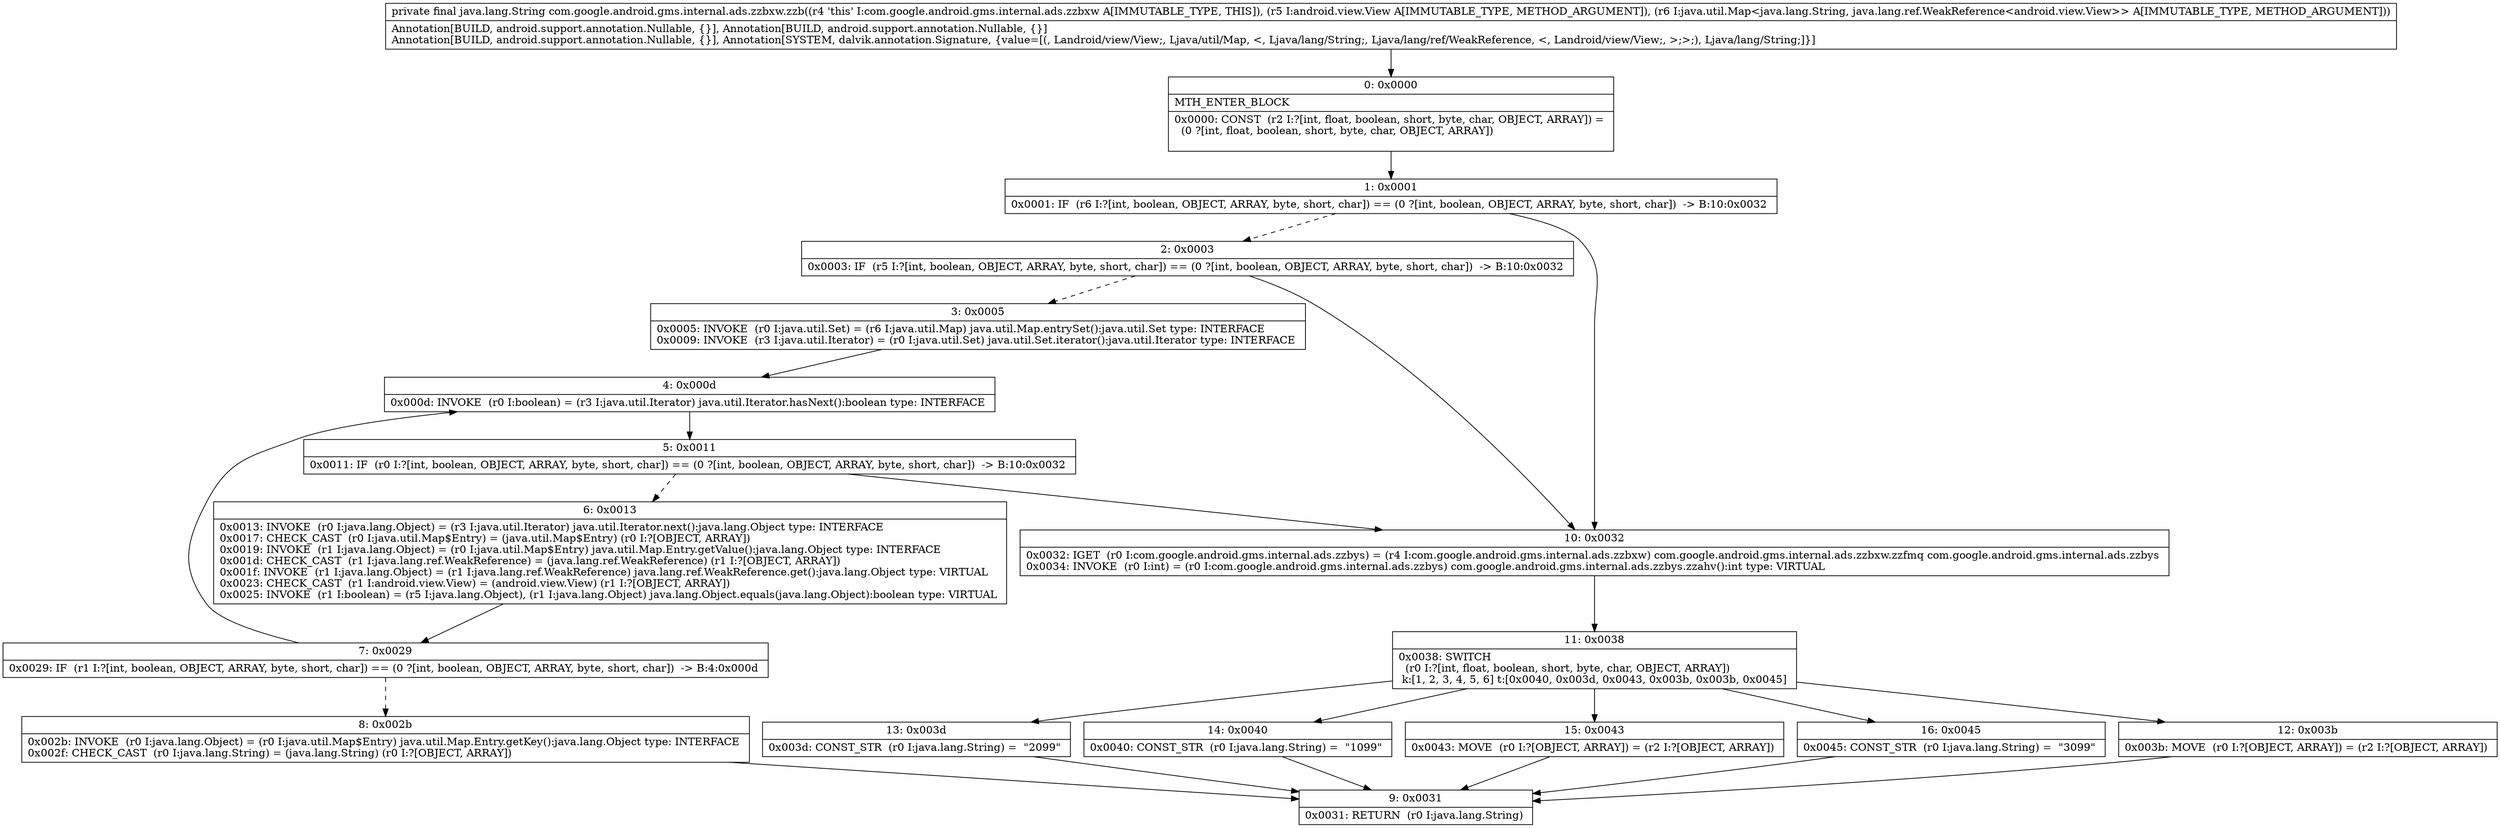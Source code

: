 digraph "CFG forcom.google.android.gms.internal.ads.zzbxw.zzb(Landroid\/view\/View;Ljava\/util\/Map;)Ljava\/lang\/String;" {
Node_0 [shape=record,label="{0\:\ 0x0000|MTH_ENTER_BLOCK\l|0x0000: CONST  (r2 I:?[int, float, boolean, short, byte, char, OBJECT, ARRAY]) = \l  (0 ?[int, float, boolean, short, byte, char, OBJECT, ARRAY])\l \l}"];
Node_1 [shape=record,label="{1\:\ 0x0001|0x0001: IF  (r6 I:?[int, boolean, OBJECT, ARRAY, byte, short, char]) == (0 ?[int, boolean, OBJECT, ARRAY, byte, short, char])  \-\> B:10:0x0032 \l}"];
Node_2 [shape=record,label="{2\:\ 0x0003|0x0003: IF  (r5 I:?[int, boolean, OBJECT, ARRAY, byte, short, char]) == (0 ?[int, boolean, OBJECT, ARRAY, byte, short, char])  \-\> B:10:0x0032 \l}"];
Node_3 [shape=record,label="{3\:\ 0x0005|0x0005: INVOKE  (r0 I:java.util.Set) = (r6 I:java.util.Map) java.util.Map.entrySet():java.util.Set type: INTERFACE \l0x0009: INVOKE  (r3 I:java.util.Iterator) = (r0 I:java.util.Set) java.util.Set.iterator():java.util.Iterator type: INTERFACE \l}"];
Node_4 [shape=record,label="{4\:\ 0x000d|0x000d: INVOKE  (r0 I:boolean) = (r3 I:java.util.Iterator) java.util.Iterator.hasNext():boolean type: INTERFACE \l}"];
Node_5 [shape=record,label="{5\:\ 0x0011|0x0011: IF  (r0 I:?[int, boolean, OBJECT, ARRAY, byte, short, char]) == (0 ?[int, boolean, OBJECT, ARRAY, byte, short, char])  \-\> B:10:0x0032 \l}"];
Node_6 [shape=record,label="{6\:\ 0x0013|0x0013: INVOKE  (r0 I:java.lang.Object) = (r3 I:java.util.Iterator) java.util.Iterator.next():java.lang.Object type: INTERFACE \l0x0017: CHECK_CAST  (r0 I:java.util.Map$Entry) = (java.util.Map$Entry) (r0 I:?[OBJECT, ARRAY]) \l0x0019: INVOKE  (r1 I:java.lang.Object) = (r0 I:java.util.Map$Entry) java.util.Map.Entry.getValue():java.lang.Object type: INTERFACE \l0x001d: CHECK_CAST  (r1 I:java.lang.ref.WeakReference) = (java.lang.ref.WeakReference) (r1 I:?[OBJECT, ARRAY]) \l0x001f: INVOKE  (r1 I:java.lang.Object) = (r1 I:java.lang.ref.WeakReference) java.lang.ref.WeakReference.get():java.lang.Object type: VIRTUAL \l0x0023: CHECK_CAST  (r1 I:android.view.View) = (android.view.View) (r1 I:?[OBJECT, ARRAY]) \l0x0025: INVOKE  (r1 I:boolean) = (r5 I:java.lang.Object), (r1 I:java.lang.Object) java.lang.Object.equals(java.lang.Object):boolean type: VIRTUAL \l}"];
Node_7 [shape=record,label="{7\:\ 0x0029|0x0029: IF  (r1 I:?[int, boolean, OBJECT, ARRAY, byte, short, char]) == (0 ?[int, boolean, OBJECT, ARRAY, byte, short, char])  \-\> B:4:0x000d \l}"];
Node_8 [shape=record,label="{8\:\ 0x002b|0x002b: INVOKE  (r0 I:java.lang.Object) = (r0 I:java.util.Map$Entry) java.util.Map.Entry.getKey():java.lang.Object type: INTERFACE \l0x002f: CHECK_CAST  (r0 I:java.lang.String) = (java.lang.String) (r0 I:?[OBJECT, ARRAY]) \l}"];
Node_9 [shape=record,label="{9\:\ 0x0031|0x0031: RETURN  (r0 I:java.lang.String) \l}"];
Node_10 [shape=record,label="{10\:\ 0x0032|0x0032: IGET  (r0 I:com.google.android.gms.internal.ads.zzbys) = (r4 I:com.google.android.gms.internal.ads.zzbxw) com.google.android.gms.internal.ads.zzbxw.zzfmq com.google.android.gms.internal.ads.zzbys \l0x0034: INVOKE  (r0 I:int) = (r0 I:com.google.android.gms.internal.ads.zzbys) com.google.android.gms.internal.ads.zzbys.zzahv():int type: VIRTUAL \l}"];
Node_11 [shape=record,label="{11\:\ 0x0038|0x0038: SWITCH  \l  (r0 I:?[int, float, boolean, short, byte, char, OBJECT, ARRAY])\l k:[1, 2, 3, 4, 5, 6] t:[0x0040, 0x003d, 0x0043, 0x003b, 0x003b, 0x0045] \l}"];
Node_12 [shape=record,label="{12\:\ 0x003b|0x003b: MOVE  (r0 I:?[OBJECT, ARRAY]) = (r2 I:?[OBJECT, ARRAY]) \l}"];
Node_13 [shape=record,label="{13\:\ 0x003d|0x003d: CONST_STR  (r0 I:java.lang.String) =  \"2099\" \l}"];
Node_14 [shape=record,label="{14\:\ 0x0040|0x0040: CONST_STR  (r0 I:java.lang.String) =  \"1099\" \l}"];
Node_15 [shape=record,label="{15\:\ 0x0043|0x0043: MOVE  (r0 I:?[OBJECT, ARRAY]) = (r2 I:?[OBJECT, ARRAY]) \l}"];
Node_16 [shape=record,label="{16\:\ 0x0045|0x0045: CONST_STR  (r0 I:java.lang.String) =  \"3099\" \l}"];
MethodNode[shape=record,label="{private final java.lang.String com.google.android.gms.internal.ads.zzbxw.zzb((r4 'this' I:com.google.android.gms.internal.ads.zzbxw A[IMMUTABLE_TYPE, THIS]), (r5 I:android.view.View A[IMMUTABLE_TYPE, METHOD_ARGUMENT]), (r6 I:java.util.Map\<java.lang.String, java.lang.ref.WeakReference\<android.view.View\>\> A[IMMUTABLE_TYPE, METHOD_ARGUMENT]))  | Annotation[BUILD, android.support.annotation.Nullable, \{\}], Annotation[BUILD, android.support.annotation.Nullable, \{\}]\lAnnotation[BUILD, android.support.annotation.Nullable, \{\}], Annotation[SYSTEM, dalvik.annotation.Signature, \{value=[(, Landroid\/view\/View;, Ljava\/util\/Map, \<, Ljava\/lang\/String;, Ljava\/lang\/ref\/WeakReference, \<, Landroid\/view\/View;, \>;\>;), Ljava\/lang\/String;]\}]\l}"];
MethodNode -> Node_0;
Node_0 -> Node_1;
Node_1 -> Node_2[style=dashed];
Node_1 -> Node_10;
Node_2 -> Node_3[style=dashed];
Node_2 -> Node_10;
Node_3 -> Node_4;
Node_4 -> Node_5;
Node_5 -> Node_6[style=dashed];
Node_5 -> Node_10;
Node_6 -> Node_7;
Node_7 -> Node_4;
Node_7 -> Node_8[style=dashed];
Node_8 -> Node_9;
Node_10 -> Node_11;
Node_11 -> Node_12;
Node_11 -> Node_13;
Node_11 -> Node_14;
Node_11 -> Node_15;
Node_11 -> Node_16;
Node_12 -> Node_9;
Node_13 -> Node_9;
Node_14 -> Node_9;
Node_15 -> Node_9;
Node_16 -> Node_9;
}

